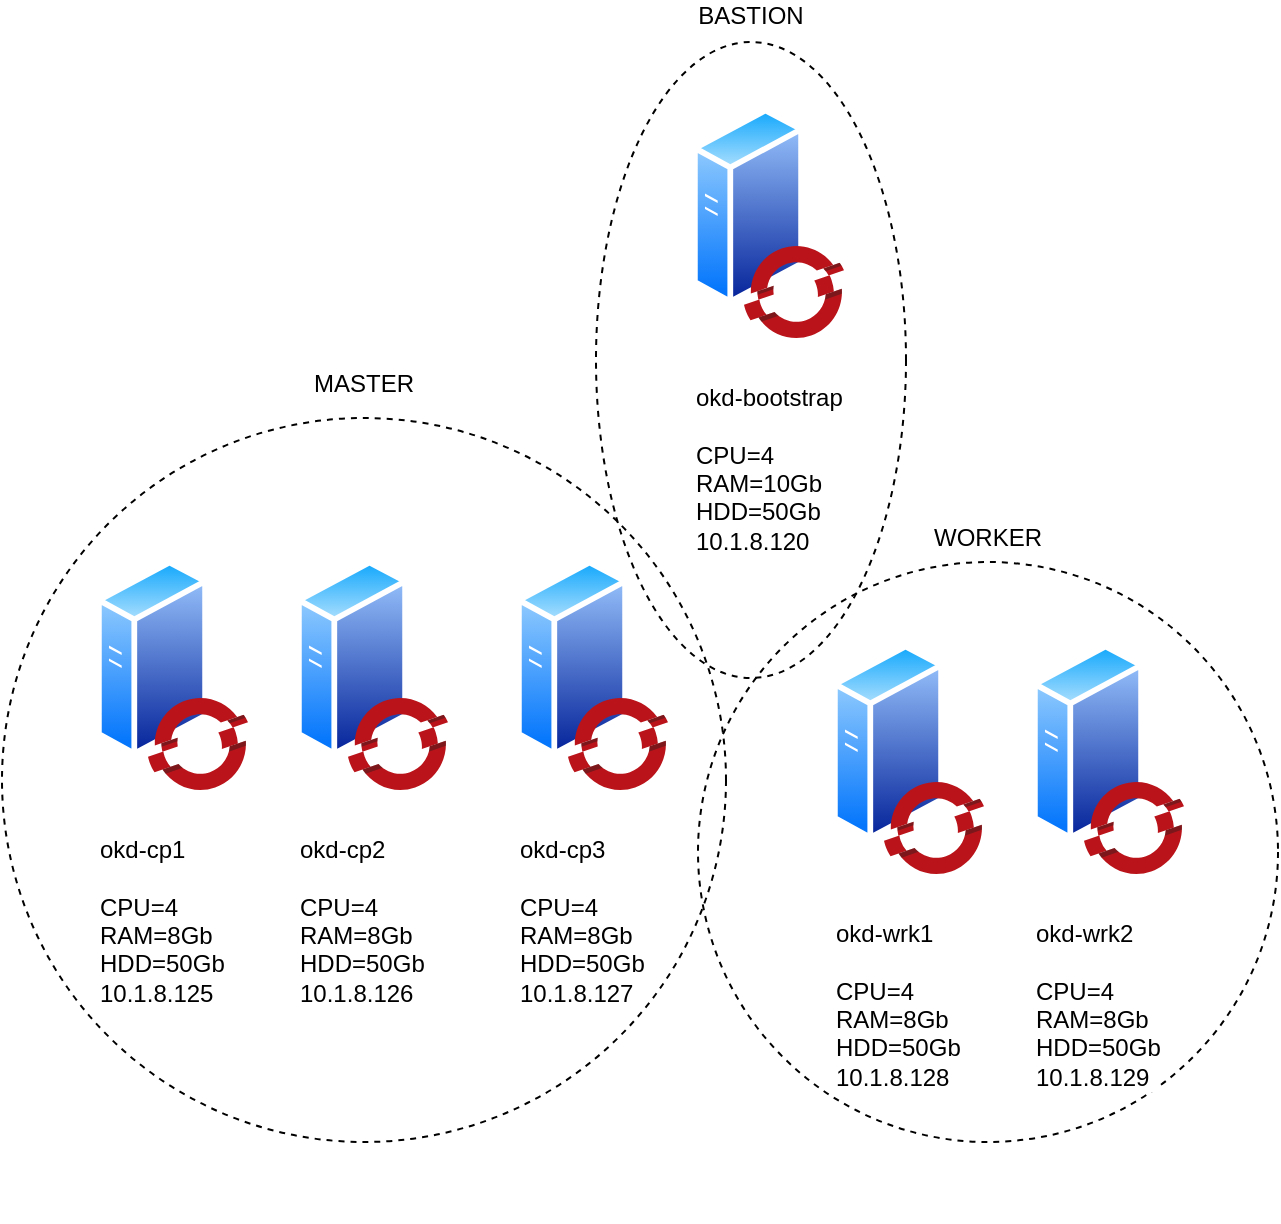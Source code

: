 <mxfile version="14.1.8" type="github">
  <diagram id="qKItS9ODfsw4xPVkSacJ" name="Page-1">
    <mxGraphModel dx="1113" dy="1859" grid="1" gridSize="10" guides="1" tooltips="1" connect="1" arrows="1" fold="1" page="1" pageScale="1" pageWidth="850" pageHeight="1100" math="0" shadow="0">
      <root>
        <mxCell id="0" />
        <mxCell id="1" parent="0" />
        <mxCell id="goLqov-QQ6xSTqAH65DF-1" value="BASTION&lt;br&gt;&lt;br&gt;&lt;br&gt;&lt;br&gt;&lt;br&gt;&lt;br&gt;&lt;br&gt;&lt;br&gt;&lt;br&gt;&lt;br&gt;&lt;br&gt;&lt;br&gt;&lt;br&gt;&lt;br&gt;&lt;br&gt;&lt;br&gt;&lt;br&gt;&lt;br&gt;&lt;br&gt;&lt;br&gt;&lt;br&gt;&lt;br&gt;&lt;br&gt;&lt;br&gt;&lt;br&gt;" style="ellipse;whiteSpace=wrap;html=1;shadow=0;dashed=1;sketch=0;fillColor=none;gradientColor=#ffffff;" vertex="1" parent="1">
          <mxGeometry x="375" y="-630" width="155" height="318" as="geometry" />
        </mxCell>
        <mxCell id="k5iY01TgsLt5zAKxNToZ-22" value="&lt;pre&gt;&lt;font face=&quot;Helvetica&quot;&gt;MASTER&lt;/font&gt;&lt;/pre&gt;&lt;pre&gt;&lt;font face=&quot;Helvetica&quot;&gt;&lt;br&gt;&lt;/font&gt;&lt;/pre&gt;&lt;pre&gt;&lt;font face=&quot;Helvetica&quot;&gt;&lt;br&gt;&lt;/font&gt;&lt;/pre&gt;&lt;pre&gt;&lt;font face=&quot;Helvetica&quot;&gt;&lt;br&gt;&lt;/font&gt;&lt;/pre&gt;&lt;pre&gt;&lt;font face=&quot;Helvetica&quot;&gt;&lt;br&gt;&lt;/font&gt;&lt;/pre&gt;&lt;pre&gt;&lt;font face=&quot;Helvetica&quot;&gt;&lt;br&gt;&lt;/font&gt;&lt;/pre&gt;&lt;pre&gt;&lt;font face=&quot;Helvetica&quot;&gt;&lt;br&gt;&lt;/font&gt;&lt;/pre&gt;&lt;pre&gt;&lt;font face=&quot;Helvetica&quot;&gt;&lt;br&gt;&lt;/font&gt;&lt;/pre&gt;&lt;pre&gt;&lt;font face=&quot;Helvetica&quot;&gt;&lt;br&gt;&lt;/font&gt;&lt;/pre&gt;&lt;pre&gt;&lt;font face=&quot;Helvetica&quot;&gt;&lt;br&gt;&lt;/font&gt;&lt;/pre&gt;&lt;pre&gt;&lt;font face=&quot;Helvetica&quot;&gt;&lt;br&gt;&lt;/font&gt;&lt;/pre&gt;&lt;pre&gt;&lt;font face=&quot;Helvetica&quot;&gt;&lt;br&gt;&lt;/font&gt;&lt;/pre&gt;&lt;pre&gt;&lt;font face=&quot;Helvetica&quot;&gt;&lt;br&gt;&lt;/font&gt;&lt;/pre&gt;&lt;pre&gt;&lt;font face=&quot;Helvetica&quot;&gt;&lt;br&gt;&lt;/font&gt;&lt;/pre&gt;&lt;pre&gt;&lt;font face=&quot;Helvetica&quot;&gt;&lt;br&gt;&lt;/font&gt;&lt;/pre&gt;&lt;pre&gt;&lt;br&gt;&lt;/pre&gt;" style="ellipse;whiteSpace=wrap;html=1;aspect=fixed;gradientColor=#ffffff;fillColor=none;dashed=1;shadow=0;sketch=0;" parent="1" vertex="1">
          <mxGeometry x="78" y="-442" width="362" height="362" as="geometry" />
        </mxCell>
        <mxCell id="k5iY01TgsLt5zAKxNToZ-19" value="" style="group" parent="1" vertex="1" connectable="0">
          <mxGeometry x="330" y="-370" width="110" height="330" as="geometry" />
        </mxCell>
        <mxCell id="k5iY01TgsLt5zAKxNToZ-20" value="&lt;br&gt;&lt;br&gt;okd-cp3&lt;br&gt;&lt;br&gt;CPU=4&lt;br&gt;RAM=8Gb&lt;br&gt;HDD=50Gb&lt;br&gt;10.1.8.127" style="aspect=fixed;perimeter=ellipsePerimeter;html=1;align=left;shadow=0;dashed=0;spacingTop=3;image;image=img/lib/active_directory/generic_server.svg;" parent="k5iY01TgsLt5zAKxNToZ-19" vertex="1">
          <mxGeometry x="5" y="-2" width="56" height="100" as="geometry" />
        </mxCell>
        <mxCell id="k5iY01TgsLt5zAKxNToZ-21" value="" style="aspect=fixed;html=1;points=[];align=center;image;fontSize=12;image=img/lib/mscae/OpenShift.svg;" parent="k5iY01TgsLt5zAKxNToZ-19" vertex="1">
          <mxGeometry x="31" y="68" width="50" height="46" as="geometry" />
        </mxCell>
        <mxCell id="k5iY01TgsLt5zAKxNToZ-9" value="" style="group" parent="1" vertex="1" connectable="0">
          <mxGeometry x="125" y="-372" width="76" height="116" as="geometry" />
        </mxCell>
        <mxCell id="k5iY01TgsLt5zAKxNToZ-5" value="&lt;br&gt;&lt;br&gt;okd-cp1&lt;br&gt;&lt;br&gt;CPU=4&lt;br&gt;RAM=8Gb&lt;br&gt;HDD=50Gb&lt;br&gt;10.1.8.125" style="aspect=fixed;perimeter=ellipsePerimeter;html=1;align=left;shadow=0;dashed=0;spacingTop=3;image;image=img/lib/active_directory/generic_server.svg;" parent="k5iY01TgsLt5zAKxNToZ-9" vertex="1">
          <mxGeometry width="56" height="100" as="geometry" />
        </mxCell>
        <mxCell id="k5iY01TgsLt5zAKxNToZ-6" value="" style="aspect=fixed;html=1;points=[];align=center;image;fontSize=12;image=img/lib/mscae/OpenShift.svg;" parent="k5iY01TgsLt5zAKxNToZ-9" vertex="1">
          <mxGeometry x="26" y="70" width="50" height="46" as="geometry" />
        </mxCell>
        <mxCell id="k5iY01TgsLt5zAKxNToZ-10" value="" style="group" parent="1" vertex="1" connectable="0">
          <mxGeometry x="225" y="-372" width="76" height="116" as="geometry" />
        </mxCell>
        <mxCell id="k5iY01TgsLt5zAKxNToZ-11" value="&lt;br&gt;&lt;br&gt;okd-cp2&lt;br&gt;&lt;br&gt;CPU=4&lt;br&gt;RAM=8Gb&lt;br&gt;HDD=50Gb&lt;br&gt;10.1.8.126" style="aspect=fixed;perimeter=ellipsePerimeter;html=1;align=left;shadow=0;dashed=0;spacingTop=3;image;image=img/lib/active_directory/generic_server.svg;" parent="k5iY01TgsLt5zAKxNToZ-10" vertex="1">
          <mxGeometry width="56" height="100" as="geometry" />
        </mxCell>
        <mxCell id="k5iY01TgsLt5zAKxNToZ-12" value="" style="aspect=fixed;html=1;points=[];align=center;image;fontSize=12;image=img/lib/mscae/OpenShift.svg;" parent="k5iY01TgsLt5zAKxNToZ-10" vertex="1">
          <mxGeometry x="26" y="70" width="50" height="46" as="geometry" />
        </mxCell>
        <mxCell id="k5iY01TgsLt5zAKxNToZ-24" value="&lt;pre&gt;&lt;font face=&quot;Helvetica&quot;&gt;WORKER&lt;br&gt;&lt;br&gt;&lt;br&gt;&lt;br&gt;&lt;br&gt;&lt;br&gt;&lt;br&gt;&lt;br&gt;&lt;br&gt;&lt;br&gt;&lt;br&gt;&lt;br&gt;&lt;br&gt;&lt;br&gt;&lt;br&gt;&lt;br&gt;&lt;br&gt;&lt;br&gt;&lt;br&gt;&lt;br&gt;&lt;br&gt;&lt;/font&gt;&lt;/pre&gt;&lt;pre&gt;&lt;font face=&quot;Helvetica&quot;&gt;&lt;br&gt;&lt;/font&gt;&lt;/pre&gt;" style="ellipse;whiteSpace=wrap;html=1;aspect=fixed;gradientColor=#ffffff;fillColor=none;dashed=1;shadow=0;sketch=0;" parent="1" vertex="1">
          <mxGeometry x="426" y="-370" width="290" height="290" as="geometry" />
        </mxCell>
        <mxCell id="k5iY01TgsLt5zAKxNToZ-25" value="&lt;br&gt;&lt;br&gt;okd-bootstrap&lt;br&gt;&lt;br&gt;CPU=4&lt;br&gt;RAM=10Gb&lt;br&gt;HDD=50Gb&lt;br&gt;10.1.8.120" style="aspect=fixed;perimeter=ellipsePerimeter;html=1;align=left;shadow=0;dashed=0;spacingTop=3;image;image=img/lib/active_directory/generic_server.svg;" parent="1" vertex="1">
          <mxGeometry x="423" y="-598" width="56" height="100" as="geometry" />
        </mxCell>
        <mxCell id="k5iY01TgsLt5zAKxNToZ-26" value="" style="aspect=fixed;html=1;points=[];align=center;image;fontSize=12;image=img/lib/mscae/OpenShift.svg;" parent="1" vertex="1">
          <mxGeometry x="449" y="-528" width="50" height="46" as="geometry" />
        </mxCell>
        <mxCell id="k5iY01TgsLt5zAKxNToZ-27" value="" style="group" parent="1" vertex="1" connectable="0">
          <mxGeometry x="493" y="-330" width="76" height="116" as="geometry" />
        </mxCell>
        <mxCell id="k5iY01TgsLt5zAKxNToZ-28" value="&lt;br&gt;&lt;br&gt;okd-wrk1&lt;br&gt;&lt;br&gt;CPU=4&lt;br&gt;RAM=8Gb&lt;br&gt;HDD=50Gb&lt;br&gt;10.1.8.128" style="aspect=fixed;perimeter=ellipsePerimeter;html=1;align=left;shadow=0;dashed=0;spacingTop=3;image;image=img/lib/active_directory/generic_server.svg;" parent="k5iY01TgsLt5zAKxNToZ-27" vertex="1">
          <mxGeometry width="56" height="100" as="geometry" />
        </mxCell>
        <mxCell id="k5iY01TgsLt5zAKxNToZ-29" value="" style="aspect=fixed;html=1;points=[];align=center;image;fontSize=12;image=img/lib/mscae/OpenShift.svg;" parent="k5iY01TgsLt5zAKxNToZ-27" vertex="1">
          <mxGeometry x="26" y="70" width="50" height="46" as="geometry" />
        </mxCell>
        <mxCell id="k5iY01TgsLt5zAKxNToZ-30" value="" style="group" parent="1" vertex="1" connectable="0">
          <mxGeometry x="593" y="-330" width="76" height="116" as="geometry" />
        </mxCell>
        <mxCell id="k5iY01TgsLt5zAKxNToZ-31" value="&lt;br&gt;&lt;br&gt;okd-wrk2&lt;br&gt;&lt;br&gt;CPU=4&lt;br&gt;RAM=8Gb&lt;br&gt;HDD=50Gb&lt;br&gt;10.1.8.129" style="aspect=fixed;perimeter=ellipsePerimeter;html=1;align=left;shadow=0;dashed=0;spacingTop=3;image;image=img/lib/active_directory/generic_server.svg;" parent="k5iY01TgsLt5zAKxNToZ-30" vertex="1">
          <mxGeometry width="56" height="100" as="geometry" />
        </mxCell>
        <mxCell id="k5iY01TgsLt5zAKxNToZ-32" value="" style="aspect=fixed;html=1;points=[];align=center;image;fontSize=12;image=img/lib/mscae/OpenShift.svg;" parent="k5iY01TgsLt5zAKxNToZ-30" vertex="1">
          <mxGeometry x="26" y="70" width="50" height="46" as="geometry" />
        </mxCell>
      </root>
    </mxGraphModel>
  </diagram>
</mxfile>

